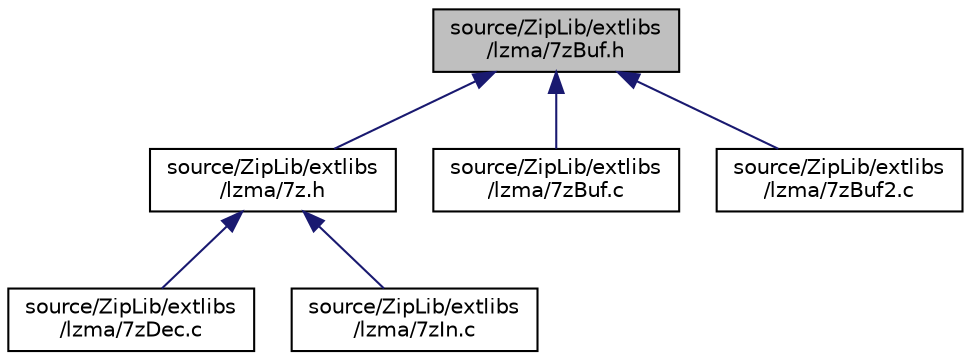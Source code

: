 digraph "source/ZipLib/extlibs/lzma/7zBuf.h"
{
 // LATEX_PDF_SIZE
  edge [fontname="Helvetica",fontsize="10",labelfontname="Helvetica",labelfontsize="10"];
  node [fontname="Helvetica",fontsize="10",shape=record];
  Node1 [label="source/ZipLib/extlibs\l/lzma/7zBuf.h",height=0.2,width=0.4,color="black", fillcolor="grey75", style="filled", fontcolor="black",tooltip=" "];
  Node1 -> Node2 [dir="back",color="midnightblue",fontsize="10",style="solid",fontname="Helvetica"];
  Node2 [label="source/ZipLib/extlibs\l/lzma/7z.h",height=0.2,width=0.4,color="black", fillcolor="white", style="filled",URL="$7z_8h.html",tooltip=" "];
  Node2 -> Node3 [dir="back",color="midnightblue",fontsize="10",style="solid",fontname="Helvetica"];
  Node3 [label="source/ZipLib/extlibs\l/lzma/7zDec.c",height=0.2,width=0.4,color="black", fillcolor="white", style="filled",URL="$7z_dec_8c.html",tooltip=" "];
  Node2 -> Node4 [dir="back",color="midnightblue",fontsize="10",style="solid",fontname="Helvetica"];
  Node4 [label="source/ZipLib/extlibs\l/lzma/7zIn.c",height=0.2,width=0.4,color="black", fillcolor="white", style="filled",URL="$7z_in_8c.html",tooltip=" "];
  Node1 -> Node5 [dir="back",color="midnightblue",fontsize="10",style="solid",fontname="Helvetica"];
  Node5 [label="source/ZipLib/extlibs\l/lzma/7zBuf.c",height=0.2,width=0.4,color="black", fillcolor="white", style="filled",URL="$7z_buf_8c.html",tooltip=" "];
  Node1 -> Node6 [dir="back",color="midnightblue",fontsize="10",style="solid",fontname="Helvetica"];
  Node6 [label="source/ZipLib/extlibs\l/lzma/7zBuf2.c",height=0.2,width=0.4,color="black", fillcolor="white", style="filled",URL="$7z_buf2_8c.html",tooltip=" "];
}

